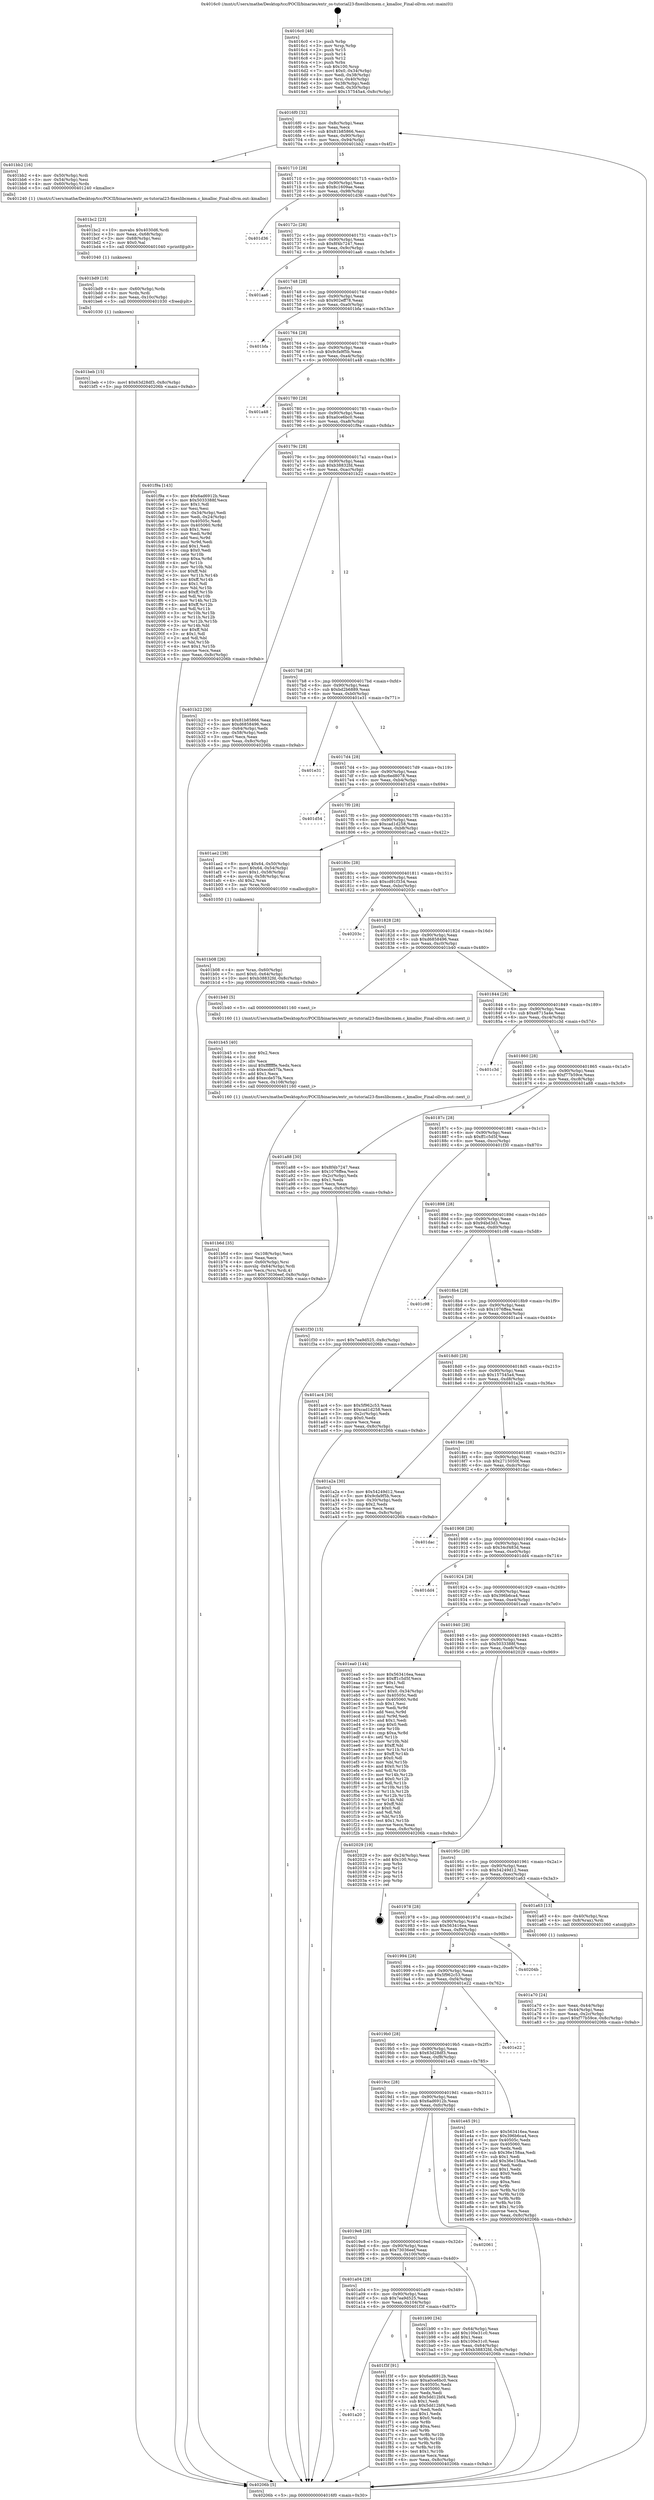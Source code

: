 digraph "0x4016c0" {
  label = "0x4016c0 (/mnt/c/Users/mathe/Desktop/tcc/POCII/binaries/extr_os-tutorial23-fixeslibcmem.c_kmalloc_Final-ollvm.out::main(0))"
  labelloc = "t"
  node[shape=record]

  Entry [label="",width=0.3,height=0.3,shape=circle,fillcolor=black,style=filled]
  "0x4016f0" [label="{
     0x4016f0 [32]\l
     | [instrs]\l
     &nbsp;&nbsp;0x4016f0 \<+6\>: mov -0x8c(%rbp),%eax\l
     &nbsp;&nbsp;0x4016f6 \<+2\>: mov %eax,%ecx\l
     &nbsp;&nbsp;0x4016f8 \<+6\>: sub $0x81b85866,%ecx\l
     &nbsp;&nbsp;0x4016fe \<+6\>: mov %eax,-0x90(%rbp)\l
     &nbsp;&nbsp;0x401704 \<+6\>: mov %ecx,-0x94(%rbp)\l
     &nbsp;&nbsp;0x40170a \<+6\>: je 0000000000401bb2 \<main+0x4f2\>\l
  }"]
  "0x401bb2" [label="{
     0x401bb2 [16]\l
     | [instrs]\l
     &nbsp;&nbsp;0x401bb2 \<+4\>: mov -0x50(%rbp),%rdi\l
     &nbsp;&nbsp;0x401bb6 \<+3\>: mov -0x54(%rbp),%esi\l
     &nbsp;&nbsp;0x401bb9 \<+4\>: mov -0x60(%rbp),%rdx\l
     &nbsp;&nbsp;0x401bbd \<+5\>: call 0000000000401240 \<kmalloc\>\l
     | [calls]\l
     &nbsp;&nbsp;0x401240 \{1\} (/mnt/c/Users/mathe/Desktop/tcc/POCII/binaries/extr_os-tutorial23-fixeslibcmem.c_kmalloc_Final-ollvm.out::kmalloc)\l
  }"]
  "0x401710" [label="{
     0x401710 [28]\l
     | [instrs]\l
     &nbsp;&nbsp;0x401710 \<+5\>: jmp 0000000000401715 \<main+0x55\>\l
     &nbsp;&nbsp;0x401715 \<+6\>: mov -0x90(%rbp),%eax\l
     &nbsp;&nbsp;0x40171b \<+5\>: sub $0x8c1609ae,%eax\l
     &nbsp;&nbsp;0x401720 \<+6\>: mov %eax,-0x98(%rbp)\l
     &nbsp;&nbsp;0x401726 \<+6\>: je 0000000000401d36 \<main+0x676\>\l
  }"]
  Exit [label="",width=0.3,height=0.3,shape=circle,fillcolor=black,style=filled,peripheries=2]
  "0x401d36" [label="{
     0x401d36\l
  }", style=dashed]
  "0x40172c" [label="{
     0x40172c [28]\l
     | [instrs]\l
     &nbsp;&nbsp;0x40172c \<+5\>: jmp 0000000000401731 \<main+0x71\>\l
     &nbsp;&nbsp;0x401731 \<+6\>: mov -0x90(%rbp),%eax\l
     &nbsp;&nbsp;0x401737 \<+5\>: sub $0x8f4b7247,%eax\l
     &nbsp;&nbsp;0x40173c \<+6\>: mov %eax,-0x9c(%rbp)\l
     &nbsp;&nbsp;0x401742 \<+6\>: je 0000000000401aa6 \<main+0x3e6\>\l
  }"]
  "0x401a20" [label="{
     0x401a20\l
  }", style=dashed]
  "0x401aa6" [label="{
     0x401aa6\l
  }", style=dashed]
  "0x401748" [label="{
     0x401748 [28]\l
     | [instrs]\l
     &nbsp;&nbsp;0x401748 \<+5\>: jmp 000000000040174d \<main+0x8d\>\l
     &nbsp;&nbsp;0x40174d \<+6\>: mov -0x90(%rbp),%eax\l
     &nbsp;&nbsp;0x401753 \<+5\>: sub $0x902eff78,%eax\l
     &nbsp;&nbsp;0x401758 \<+6\>: mov %eax,-0xa0(%rbp)\l
     &nbsp;&nbsp;0x40175e \<+6\>: je 0000000000401bfa \<main+0x53a\>\l
  }"]
  "0x401f3f" [label="{
     0x401f3f [91]\l
     | [instrs]\l
     &nbsp;&nbsp;0x401f3f \<+5\>: mov $0x6ad6912b,%eax\l
     &nbsp;&nbsp;0x401f44 \<+5\>: mov $0xa0ce6bc0,%ecx\l
     &nbsp;&nbsp;0x401f49 \<+7\>: mov 0x40505c,%edx\l
     &nbsp;&nbsp;0x401f50 \<+7\>: mov 0x405060,%esi\l
     &nbsp;&nbsp;0x401f57 \<+2\>: mov %edx,%edi\l
     &nbsp;&nbsp;0x401f59 \<+6\>: add $0x5dd12bf4,%edi\l
     &nbsp;&nbsp;0x401f5f \<+3\>: sub $0x1,%edi\l
     &nbsp;&nbsp;0x401f62 \<+6\>: sub $0x5dd12bf4,%edi\l
     &nbsp;&nbsp;0x401f68 \<+3\>: imul %edi,%edx\l
     &nbsp;&nbsp;0x401f6b \<+3\>: and $0x1,%edx\l
     &nbsp;&nbsp;0x401f6e \<+3\>: cmp $0x0,%edx\l
     &nbsp;&nbsp;0x401f71 \<+4\>: sete %r8b\l
     &nbsp;&nbsp;0x401f75 \<+3\>: cmp $0xa,%esi\l
     &nbsp;&nbsp;0x401f78 \<+4\>: setl %r9b\l
     &nbsp;&nbsp;0x401f7c \<+3\>: mov %r8b,%r10b\l
     &nbsp;&nbsp;0x401f7f \<+3\>: and %r9b,%r10b\l
     &nbsp;&nbsp;0x401f82 \<+3\>: xor %r9b,%r8b\l
     &nbsp;&nbsp;0x401f85 \<+3\>: or %r8b,%r10b\l
     &nbsp;&nbsp;0x401f88 \<+4\>: test $0x1,%r10b\l
     &nbsp;&nbsp;0x401f8c \<+3\>: cmovne %ecx,%eax\l
     &nbsp;&nbsp;0x401f8f \<+6\>: mov %eax,-0x8c(%rbp)\l
     &nbsp;&nbsp;0x401f95 \<+5\>: jmp 000000000040206b \<main+0x9ab\>\l
  }"]
  "0x401bfa" [label="{
     0x401bfa\l
  }", style=dashed]
  "0x401764" [label="{
     0x401764 [28]\l
     | [instrs]\l
     &nbsp;&nbsp;0x401764 \<+5\>: jmp 0000000000401769 \<main+0xa9\>\l
     &nbsp;&nbsp;0x401769 \<+6\>: mov -0x90(%rbp),%eax\l
     &nbsp;&nbsp;0x40176f \<+5\>: sub $0x9cfa9f5b,%eax\l
     &nbsp;&nbsp;0x401774 \<+6\>: mov %eax,-0xa4(%rbp)\l
     &nbsp;&nbsp;0x40177a \<+6\>: je 0000000000401a48 \<main+0x388\>\l
  }"]
  "0x401beb" [label="{
     0x401beb [15]\l
     | [instrs]\l
     &nbsp;&nbsp;0x401beb \<+10\>: movl $0x63d28df3,-0x8c(%rbp)\l
     &nbsp;&nbsp;0x401bf5 \<+5\>: jmp 000000000040206b \<main+0x9ab\>\l
  }"]
  "0x401a48" [label="{
     0x401a48\l
  }", style=dashed]
  "0x401780" [label="{
     0x401780 [28]\l
     | [instrs]\l
     &nbsp;&nbsp;0x401780 \<+5\>: jmp 0000000000401785 \<main+0xc5\>\l
     &nbsp;&nbsp;0x401785 \<+6\>: mov -0x90(%rbp),%eax\l
     &nbsp;&nbsp;0x40178b \<+5\>: sub $0xa0ce6bc0,%eax\l
     &nbsp;&nbsp;0x401790 \<+6\>: mov %eax,-0xa8(%rbp)\l
     &nbsp;&nbsp;0x401796 \<+6\>: je 0000000000401f9a \<main+0x8da\>\l
  }"]
  "0x401bd9" [label="{
     0x401bd9 [18]\l
     | [instrs]\l
     &nbsp;&nbsp;0x401bd9 \<+4\>: mov -0x60(%rbp),%rdx\l
     &nbsp;&nbsp;0x401bdd \<+3\>: mov %rdx,%rdi\l
     &nbsp;&nbsp;0x401be0 \<+6\>: mov %eax,-0x10c(%rbp)\l
     &nbsp;&nbsp;0x401be6 \<+5\>: call 0000000000401030 \<free@plt\>\l
     | [calls]\l
     &nbsp;&nbsp;0x401030 \{1\} (unknown)\l
  }"]
  "0x401f9a" [label="{
     0x401f9a [143]\l
     | [instrs]\l
     &nbsp;&nbsp;0x401f9a \<+5\>: mov $0x6ad6912b,%eax\l
     &nbsp;&nbsp;0x401f9f \<+5\>: mov $0x5033388f,%ecx\l
     &nbsp;&nbsp;0x401fa4 \<+2\>: mov $0x1,%dl\l
     &nbsp;&nbsp;0x401fa6 \<+2\>: xor %esi,%esi\l
     &nbsp;&nbsp;0x401fa8 \<+3\>: mov -0x34(%rbp),%edi\l
     &nbsp;&nbsp;0x401fab \<+3\>: mov %edi,-0x24(%rbp)\l
     &nbsp;&nbsp;0x401fae \<+7\>: mov 0x40505c,%edi\l
     &nbsp;&nbsp;0x401fb5 \<+8\>: mov 0x405060,%r8d\l
     &nbsp;&nbsp;0x401fbd \<+3\>: sub $0x1,%esi\l
     &nbsp;&nbsp;0x401fc0 \<+3\>: mov %edi,%r9d\l
     &nbsp;&nbsp;0x401fc3 \<+3\>: add %esi,%r9d\l
     &nbsp;&nbsp;0x401fc6 \<+4\>: imul %r9d,%edi\l
     &nbsp;&nbsp;0x401fca \<+3\>: and $0x1,%edi\l
     &nbsp;&nbsp;0x401fcd \<+3\>: cmp $0x0,%edi\l
     &nbsp;&nbsp;0x401fd0 \<+4\>: sete %r10b\l
     &nbsp;&nbsp;0x401fd4 \<+4\>: cmp $0xa,%r8d\l
     &nbsp;&nbsp;0x401fd8 \<+4\>: setl %r11b\l
     &nbsp;&nbsp;0x401fdc \<+3\>: mov %r10b,%bl\l
     &nbsp;&nbsp;0x401fdf \<+3\>: xor $0xff,%bl\l
     &nbsp;&nbsp;0x401fe2 \<+3\>: mov %r11b,%r14b\l
     &nbsp;&nbsp;0x401fe5 \<+4\>: xor $0xff,%r14b\l
     &nbsp;&nbsp;0x401fe9 \<+3\>: xor $0x1,%dl\l
     &nbsp;&nbsp;0x401fec \<+3\>: mov %bl,%r15b\l
     &nbsp;&nbsp;0x401fef \<+4\>: and $0xff,%r15b\l
     &nbsp;&nbsp;0x401ff3 \<+3\>: and %dl,%r10b\l
     &nbsp;&nbsp;0x401ff6 \<+3\>: mov %r14b,%r12b\l
     &nbsp;&nbsp;0x401ff9 \<+4\>: and $0xff,%r12b\l
     &nbsp;&nbsp;0x401ffd \<+3\>: and %dl,%r11b\l
     &nbsp;&nbsp;0x402000 \<+3\>: or %r10b,%r15b\l
     &nbsp;&nbsp;0x402003 \<+3\>: or %r11b,%r12b\l
     &nbsp;&nbsp;0x402006 \<+3\>: xor %r12b,%r15b\l
     &nbsp;&nbsp;0x402009 \<+3\>: or %r14b,%bl\l
     &nbsp;&nbsp;0x40200c \<+3\>: xor $0xff,%bl\l
     &nbsp;&nbsp;0x40200f \<+3\>: or $0x1,%dl\l
     &nbsp;&nbsp;0x402012 \<+2\>: and %dl,%bl\l
     &nbsp;&nbsp;0x402014 \<+3\>: or %bl,%r15b\l
     &nbsp;&nbsp;0x402017 \<+4\>: test $0x1,%r15b\l
     &nbsp;&nbsp;0x40201b \<+3\>: cmovne %ecx,%eax\l
     &nbsp;&nbsp;0x40201e \<+6\>: mov %eax,-0x8c(%rbp)\l
     &nbsp;&nbsp;0x402024 \<+5\>: jmp 000000000040206b \<main+0x9ab\>\l
  }"]
  "0x40179c" [label="{
     0x40179c [28]\l
     | [instrs]\l
     &nbsp;&nbsp;0x40179c \<+5\>: jmp 00000000004017a1 \<main+0xe1\>\l
     &nbsp;&nbsp;0x4017a1 \<+6\>: mov -0x90(%rbp),%eax\l
     &nbsp;&nbsp;0x4017a7 \<+5\>: sub $0xb38832fd,%eax\l
     &nbsp;&nbsp;0x4017ac \<+6\>: mov %eax,-0xac(%rbp)\l
     &nbsp;&nbsp;0x4017b2 \<+6\>: je 0000000000401b22 \<main+0x462\>\l
  }"]
  "0x401bc2" [label="{
     0x401bc2 [23]\l
     | [instrs]\l
     &nbsp;&nbsp;0x401bc2 \<+10\>: movabs $0x4030d6,%rdi\l
     &nbsp;&nbsp;0x401bcc \<+3\>: mov %eax,-0x68(%rbp)\l
     &nbsp;&nbsp;0x401bcf \<+3\>: mov -0x68(%rbp),%esi\l
     &nbsp;&nbsp;0x401bd2 \<+2\>: mov $0x0,%al\l
     &nbsp;&nbsp;0x401bd4 \<+5\>: call 0000000000401040 \<printf@plt\>\l
     | [calls]\l
     &nbsp;&nbsp;0x401040 \{1\} (unknown)\l
  }"]
  "0x401b22" [label="{
     0x401b22 [30]\l
     | [instrs]\l
     &nbsp;&nbsp;0x401b22 \<+5\>: mov $0x81b85866,%eax\l
     &nbsp;&nbsp;0x401b27 \<+5\>: mov $0xd6858496,%ecx\l
     &nbsp;&nbsp;0x401b2c \<+3\>: mov -0x64(%rbp),%edx\l
     &nbsp;&nbsp;0x401b2f \<+3\>: cmp -0x58(%rbp),%edx\l
     &nbsp;&nbsp;0x401b32 \<+3\>: cmovl %ecx,%eax\l
     &nbsp;&nbsp;0x401b35 \<+6\>: mov %eax,-0x8c(%rbp)\l
     &nbsp;&nbsp;0x401b3b \<+5\>: jmp 000000000040206b \<main+0x9ab\>\l
  }"]
  "0x4017b8" [label="{
     0x4017b8 [28]\l
     | [instrs]\l
     &nbsp;&nbsp;0x4017b8 \<+5\>: jmp 00000000004017bd \<main+0xfd\>\l
     &nbsp;&nbsp;0x4017bd \<+6\>: mov -0x90(%rbp),%eax\l
     &nbsp;&nbsp;0x4017c3 \<+5\>: sub $0xbd2b6889,%eax\l
     &nbsp;&nbsp;0x4017c8 \<+6\>: mov %eax,-0xb0(%rbp)\l
     &nbsp;&nbsp;0x4017ce \<+6\>: je 0000000000401e31 \<main+0x771\>\l
  }"]
  "0x401a04" [label="{
     0x401a04 [28]\l
     | [instrs]\l
     &nbsp;&nbsp;0x401a04 \<+5\>: jmp 0000000000401a09 \<main+0x349\>\l
     &nbsp;&nbsp;0x401a09 \<+6\>: mov -0x90(%rbp),%eax\l
     &nbsp;&nbsp;0x401a0f \<+5\>: sub $0x7ea9d525,%eax\l
     &nbsp;&nbsp;0x401a14 \<+6\>: mov %eax,-0x104(%rbp)\l
     &nbsp;&nbsp;0x401a1a \<+6\>: je 0000000000401f3f \<main+0x87f\>\l
  }"]
  "0x401e31" [label="{
     0x401e31\l
  }", style=dashed]
  "0x4017d4" [label="{
     0x4017d4 [28]\l
     | [instrs]\l
     &nbsp;&nbsp;0x4017d4 \<+5\>: jmp 00000000004017d9 \<main+0x119\>\l
     &nbsp;&nbsp;0x4017d9 \<+6\>: mov -0x90(%rbp),%eax\l
     &nbsp;&nbsp;0x4017df \<+5\>: sub $0xc6ed8078,%eax\l
     &nbsp;&nbsp;0x4017e4 \<+6\>: mov %eax,-0xb4(%rbp)\l
     &nbsp;&nbsp;0x4017ea \<+6\>: je 0000000000401d54 \<main+0x694\>\l
  }"]
  "0x401b90" [label="{
     0x401b90 [34]\l
     | [instrs]\l
     &nbsp;&nbsp;0x401b90 \<+3\>: mov -0x64(%rbp),%eax\l
     &nbsp;&nbsp;0x401b93 \<+5\>: add $0x100e31c0,%eax\l
     &nbsp;&nbsp;0x401b98 \<+3\>: add $0x1,%eax\l
     &nbsp;&nbsp;0x401b9b \<+5\>: sub $0x100e31c0,%eax\l
     &nbsp;&nbsp;0x401ba0 \<+3\>: mov %eax,-0x64(%rbp)\l
     &nbsp;&nbsp;0x401ba3 \<+10\>: movl $0xb38832fd,-0x8c(%rbp)\l
     &nbsp;&nbsp;0x401bad \<+5\>: jmp 000000000040206b \<main+0x9ab\>\l
  }"]
  "0x401d54" [label="{
     0x401d54\l
  }", style=dashed]
  "0x4017f0" [label="{
     0x4017f0 [28]\l
     | [instrs]\l
     &nbsp;&nbsp;0x4017f0 \<+5\>: jmp 00000000004017f5 \<main+0x135\>\l
     &nbsp;&nbsp;0x4017f5 \<+6\>: mov -0x90(%rbp),%eax\l
     &nbsp;&nbsp;0x4017fb \<+5\>: sub $0xcad1d258,%eax\l
     &nbsp;&nbsp;0x401800 \<+6\>: mov %eax,-0xb8(%rbp)\l
     &nbsp;&nbsp;0x401806 \<+6\>: je 0000000000401ae2 \<main+0x422\>\l
  }"]
  "0x4019e8" [label="{
     0x4019e8 [28]\l
     | [instrs]\l
     &nbsp;&nbsp;0x4019e8 \<+5\>: jmp 00000000004019ed \<main+0x32d\>\l
     &nbsp;&nbsp;0x4019ed \<+6\>: mov -0x90(%rbp),%eax\l
     &nbsp;&nbsp;0x4019f3 \<+5\>: sub $0x73036eef,%eax\l
     &nbsp;&nbsp;0x4019f8 \<+6\>: mov %eax,-0x100(%rbp)\l
     &nbsp;&nbsp;0x4019fe \<+6\>: je 0000000000401b90 \<main+0x4d0\>\l
  }"]
  "0x401ae2" [label="{
     0x401ae2 [38]\l
     | [instrs]\l
     &nbsp;&nbsp;0x401ae2 \<+8\>: movq $0x64,-0x50(%rbp)\l
     &nbsp;&nbsp;0x401aea \<+7\>: movl $0x64,-0x54(%rbp)\l
     &nbsp;&nbsp;0x401af1 \<+7\>: movl $0x1,-0x58(%rbp)\l
     &nbsp;&nbsp;0x401af8 \<+4\>: movslq -0x58(%rbp),%rax\l
     &nbsp;&nbsp;0x401afc \<+4\>: shl $0x2,%rax\l
     &nbsp;&nbsp;0x401b00 \<+3\>: mov %rax,%rdi\l
     &nbsp;&nbsp;0x401b03 \<+5\>: call 0000000000401050 \<malloc@plt\>\l
     | [calls]\l
     &nbsp;&nbsp;0x401050 \{1\} (unknown)\l
  }"]
  "0x40180c" [label="{
     0x40180c [28]\l
     | [instrs]\l
     &nbsp;&nbsp;0x40180c \<+5\>: jmp 0000000000401811 \<main+0x151\>\l
     &nbsp;&nbsp;0x401811 \<+6\>: mov -0x90(%rbp),%eax\l
     &nbsp;&nbsp;0x401817 \<+5\>: sub $0xcd91f334,%eax\l
     &nbsp;&nbsp;0x40181c \<+6\>: mov %eax,-0xbc(%rbp)\l
     &nbsp;&nbsp;0x401822 \<+6\>: je 000000000040203c \<main+0x97c\>\l
  }"]
  "0x402061" [label="{
     0x402061\l
  }", style=dashed]
  "0x40203c" [label="{
     0x40203c\l
  }", style=dashed]
  "0x401828" [label="{
     0x401828 [28]\l
     | [instrs]\l
     &nbsp;&nbsp;0x401828 \<+5\>: jmp 000000000040182d \<main+0x16d\>\l
     &nbsp;&nbsp;0x40182d \<+6\>: mov -0x90(%rbp),%eax\l
     &nbsp;&nbsp;0x401833 \<+5\>: sub $0xd6858496,%eax\l
     &nbsp;&nbsp;0x401838 \<+6\>: mov %eax,-0xc0(%rbp)\l
     &nbsp;&nbsp;0x40183e \<+6\>: je 0000000000401b40 \<main+0x480\>\l
  }"]
  "0x4019cc" [label="{
     0x4019cc [28]\l
     | [instrs]\l
     &nbsp;&nbsp;0x4019cc \<+5\>: jmp 00000000004019d1 \<main+0x311\>\l
     &nbsp;&nbsp;0x4019d1 \<+6\>: mov -0x90(%rbp),%eax\l
     &nbsp;&nbsp;0x4019d7 \<+5\>: sub $0x6ad6912b,%eax\l
     &nbsp;&nbsp;0x4019dc \<+6\>: mov %eax,-0xfc(%rbp)\l
     &nbsp;&nbsp;0x4019e2 \<+6\>: je 0000000000402061 \<main+0x9a1\>\l
  }"]
  "0x401b40" [label="{
     0x401b40 [5]\l
     | [instrs]\l
     &nbsp;&nbsp;0x401b40 \<+5\>: call 0000000000401160 \<next_i\>\l
     | [calls]\l
     &nbsp;&nbsp;0x401160 \{1\} (/mnt/c/Users/mathe/Desktop/tcc/POCII/binaries/extr_os-tutorial23-fixeslibcmem.c_kmalloc_Final-ollvm.out::next_i)\l
  }"]
  "0x401844" [label="{
     0x401844 [28]\l
     | [instrs]\l
     &nbsp;&nbsp;0x401844 \<+5\>: jmp 0000000000401849 \<main+0x189\>\l
     &nbsp;&nbsp;0x401849 \<+6\>: mov -0x90(%rbp),%eax\l
     &nbsp;&nbsp;0x40184f \<+5\>: sub $0xe8715a4e,%eax\l
     &nbsp;&nbsp;0x401854 \<+6\>: mov %eax,-0xc4(%rbp)\l
     &nbsp;&nbsp;0x40185a \<+6\>: je 0000000000401c3d \<main+0x57d\>\l
  }"]
  "0x401e45" [label="{
     0x401e45 [91]\l
     | [instrs]\l
     &nbsp;&nbsp;0x401e45 \<+5\>: mov $0x563416ea,%eax\l
     &nbsp;&nbsp;0x401e4a \<+5\>: mov $0x396b6ca4,%ecx\l
     &nbsp;&nbsp;0x401e4f \<+7\>: mov 0x40505c,%edx\l
     &nbsp;&nbsp;0x401e56 \<+7\>: mov 0x405060,%esi\l
     &nbsp;&nbsp;0x401e5d \<+2\>: mov %edx,%edi\l
     &nbsp;&nbsp;0x401e5f \<+6\>: sub $0x36e158aa,%edi\l
     &nbsp;&nbsp;0x401e65 \<+3\>: sub $0x1,%edi\l
     &nbsp;&nbsp;0x401e68 \<+6\>: add $0x36e158aa,%edi\l
     &nbsp;&nbsp;0x401e6e \<+3\>: imul %edi,%edx\l
     &nbsp;&nbsp;0x401e71 \<+3\>: and $0x1,%edx\l
     &nbsp;&nbsp;0x401e74 \<+3\>: cmp $0x0,%edx\l
     &nbsp;&nbsp;0x401e77 \<+4\>: sete %r8b\l
     &nbsp;&nbsp;0x401e7b \<+3\>: cmp $0xa,%esi\l
     &nbsp;&nbsp;0x401e7e \<+4\>: setl %r9b\l
     &nbsp;&nbsp;0x401e82 \<+3\>: mov %r8b,%r10b\l
     &nbsp;&nbsp;0x401e85 \<+3\>: and %r9b,%r10b\l
     &nbsp;&nbsp;0x401e88 \<+3\>: xor %r9b,%r8b\l
     &nbsp;&nbsp;0x401e8b \<+3\>: or %r8b,%r10b\l
     &nbsp;&nbsp;0x401e8e \<+4\>: test $0x1,%r10b\l
     &nbsp;&nbsp;0x401e92 \<+3\>: cmovne %ecx,%eax\l
     &nbsp;&nbsp;0x401e95 \<+6\>: mov %eax,-0x8c(%rbp)\l
     &nbsp;&nbsp;0x401e9b \<+5\>: jmp 000000000040206b \<main+0x9ab\>\l
  }"]
  "0x401c3d" [label="{
     0x401c3d\l
  }", style=dashed]
  "0x401860" [label="{
     0x401860 [28]\l
     | [instrs]\l
     &nbsp;&nbsp;0x401860 \<+5\>: jmp 0000000000401865 \<main+0x1a5\>\l
     &nbsp;&nbsp;0x401865 \<+6\>: mov -0x90(%rbp),%eax\l
     &nbsp;&nbsp;0x40186b \<+5\>: sub $0xf77b59ce,%eax\l
     &nbsp;&nbsp;0x401870 \<+6\>: mov %eax,-0xc8(%rbp)\l
     &nbsp;&nbsp;0x401876 \<+6\>: je 0000000000401a88 \<main+0x3c8\>\l
  }"]
  "0x4019b0" [label="{
     0x4019b0 [28]\l
     | [instrs]\l
     &nbsp;&nbsp;0x4019b0 \<+5\>: jmp 00000000004019b5 \<main+0x2f5\>\l
     &nbsp;&nbsp;0x4019b5 \<+6\>: mov -0x90(%rbp),%eax\l
     &nbsp;&nbsp;0x4019bb \<+5\>: sub $0x63d28df3,%eax\l
     &nbsp;&nbsp;0x4019c0 \<+6\>: mov %eax,-0xf8(%rbp)\l
     &nbsp;&nbsp;0x4019c6 \<+6\>: je 0000000000401e45 \<main+0x785\>\l
  }"]
  "0x401a88" [label="{
     0x401a88 [30]\l
     | [instrs]\l
     &nbsp;&nbsp;0x401a88 \<+5\>: mov $0x8f4b7247,%eax\l
     &nbsp;&nbsp;0x401a8d \<+5\>: mov $0x1076ffea,%ecx\l
     &nbsp;&nbsp;0x401a92 \<+3\>: mov -0x2c(%rbp),%edx\l
     &nbsp;&nbsp;0x401a95 \<+3\>: cmp $0x1,%edx\l
     &nbsp;&nbsp;0x401a98 \<+3\>: cmovl %ecx,%eax\l
     &nbsp;&nbsp;0x401a9b \<+6\>: mov %eax,-0x8c(%rbp)\l
     &nbsp;&nbsp;0x401aa1 \<+5\>: jmp 000000000040206b \<main+0x9ab\>\l
  }"]
  "0x40187c" [label="{
     0x40187c [28]\l
     | [instrs]\l
     &nbsp;&nbsp;0x40187c \<+5\>: jmp 0000000000401881 \<main+0x1c1\>\l
     &nbsp;&nbsp;0x401881 \<+6\>: mov -0x90(%rbp),%eax\l
     &nbsp;&nbsp;0x401887 \<+5\>: sub $0xff1c5d5f,%eax\l
     &nbsp;&nbsp;0x40188c \<+6\>: mov %eax,-0xcc(%rbp)\l
     &nbsp;&nbsp;0x401892 \<+6\>: je 0000000000401f30 \<main+0x870\>\l
  }"]
  "0x401e22" [label="{
     0x401e22\l
  }", style=dashed]
  "0x401f30" [label="{
     0x401f30 [15]\l
     | [instrs]\l
     &nbsp;&nbsp;0x401f30 \<+10\>: movl $0x7ea9d525,-0x8c(%rbp)\l
     &nbsp;&nbsp;0x401f3a \<+5\>: jmp 000000000040206b \<main+0x9ab\>\l
  }"]
  "0x401898" [label="{
     0x401898 [28]\l
     | [instrs]\l
     &nbsp;&nbsp;0x401898 \<+5\>: jmp 000000000040189d \<main+0x1dd\>\l
     &nbsp;&nbsp;0x40189d \<+6\>: mov -0x90(%rbp),%eax\l
     &nbsp;&nbsp;0x4018a3 \<+5\>: sub $0x94bd3d3,%eax\l
     &nbsp;&nbsp;0x4018a8 \<+6\>: mov %eax,-0xd0(%rbp)\l
     &nbsp;&nbsp;0x4018ae \<+6\>: je 0000000000401c98 \<main+0x5d8\>\l
  }"]
  "0x401994" [label="{
     0x401994 [28]\l
     | [instrs]\l
     &nbsp;&nbsp;0x401994 \<+5\>: jmp 0000000000401999 \<main+0x2d9\>\l
     &nbsp;&nbsp;0x401999 \<+6\>: mov -0x90(%rbp),%eax\l
     &nbsp;&nbsp;0x40199f \<+5\>: sub $0x5f962c53,%eax\l
     &nbsp;&nbsp;0x4019a4 \<+6\>: mov %eax,-0xf4(%rbp)\l
     &nbsp;&nbsp;0x4019aa \<+6\>: je 0000000000401e22 \<main+0x762\>\l
  }"]
  "0x401c98" [label="{
     0x401c98\l
  }", style=dashed]
  "0x4018b4" [label="{
     0x4018b4 [28]\l
     | [instrs]\l
     &nbsp;&nbsp;0x4018b4 \<+5\>: jmp 00000000004018b9 \<main+0x1f9\>\l
     &nbsp;&nbsp;0x4018b9 \<+6\>: mov -0x90(%rbp),%eax\l
     &nbsp;&nbsp;0x4018bf \<+5\>: sub $0x1076ffea,%eax\l
     &nbsp;&nbsp;0x4018c4 \<+6\>: mov %eax,-0xd4(%rbp)\l
     &nbsp;&nbsp;0x4018ca \<+6\>: je 0000000000401ac4 \<main+0x404\>\l
  }"]
  "0x40204b" [label="{
     0x40204b\l
  }", style=dashed]
  "0x401ac4" [label="{
     0x401ac4 [30]\l
     | [instrs]\l
     &nbsp;&nbsp;0x401ac4 \<+5\>: mov $0x5f962c53,%eax\l
     &nbsp;&nbsp;0x401ac9 \<+5\>: mov $0xcad1d258,%ecx\l
     &nbsp;&nbsp;0x401ace \<+3\>: mov -0x2c(%rbp),%edx\l
     &nbsp;&nbsp;0x401ad1 \<+3\>: cmp $0x0,%edx\l
     &nbsp;&nbsp;0x401ad4 \<+3\>: cmove %ecx,%eax\l
     &nbsp;&nbsp;0x401ad7 \<+6\>: mov %eax,-0x8c(%rbp)\l
     &nbsp;&nbsp;0x401add \<+5\>: jmp 000000000040206b \<main+0x9ab\>\l
  }"]
  "0x4018d0" [label="{
     0x4018d0 [28]\l
     | [instrs]\l
     &nbsp;&nbsp;0x4018d0 \<+5\>: jmp 00000000004018d5 \<main+0x215\>\l
     &nbsp;&nbsp;0x4018d5 \<+6\>: mov -0x90(%rbp),%eax\l
     &nbsp;&nbsp;0x4018db \<+5\>: sub $0x157545a4,%eax\l
     &nbsp;&nbsp;0x4018e0 \<+6\>: mov %eax,-0xd8(%rbp)\l
     &nbsp;&nbsp;0x4018e6 \<+6\>: je 0000000000401a2a \<main+0x36a\>\l
  }"]
  "0x401b6d" [label="{
     0x401b6d [35]\l
     | [instrs]\l
     &nbsp;&nbsp;0x401b6d \<+6\>: mov -0x108(%rbp),%ecx\l
     &nbsp;&nbsp;0x401b73 \<+3\>: imul %eax,%ecx\l
     &nbsp;&nbsp;0x401b76 \<+4\>: mov -0x60(%rbp),%rsi\l
     &nbsp;&nbsp;0x401b7a \<+4\>: movslq -0x64(%rbp),%rdi\l
     &nbsp;&nbsp;0x401b7e \<+3\>: mov %ecx,(%rsi,%rdi,4)\l
     &nbsp;&nbsp;0x401b81 \<+10\>: movl $0x73036eef,-0x8c(%rbp)\l
     &nbsp;&nbsp;0x401b8b \<+5\>: jmp 000000000040206b \<main+0x9ab\>\l
  }"]
  "0x401a2a" [label="{
     0x401a2a [30]\l
     | [instrs]\l
     &nbsp;&nbsp;0x401a2a \<+5\>: mov $0x54249d12,%eax\l
     &nbsp;&nbsp;0x401a2f \<+5\>: mov $0x9cfa9f5b,%ecx\l
     &nbsp;&nbsp;0x401a34 \<+3\>: mov -0x30(%rbp),%edx\l
     &nbsp;&nbsp;0x401a37 \<+3\>: cmp $0x2,%edx\l
     &nbsp;&nbsp;0x401a3a \<+3\>: cmovne %ecx,%eax\l
     &nbsp;&nbsp;0x401a3d \<+6\>: mov %eax,-0x8c(%rbp)\l
     &nbsp;&nbsp;0x401a43 \<+5\>: jmp 000000000040206b \<main+0x9ab\>\l
  }"]
  "0x4018ec" [label="{
     0x4018ec [28]\l
     | [instrs]\l
     &nbsp;&nbsp;0x4018ec \<+5\>: jmp 00000000004018f1 \<main+0x231\>\l
     &nbsp;&nbsp;0x4018f1 \<+6\>: mov -0x90(%rbp),%eax\l
     &nbsp;&nbsp;0x4018f7 \<+5\>: sub $0x2715050f,%eax\l
     &nbsp;&nbsp;0x4018fc \<+6\>: mov %eax,-0xdc(%rbp)\l
     &nbsp;&nbsp;0x401902 \<+6\>: je 0000000000401dac \<main+0x6ec\>\l
  }"]
  "0x40206b" [label="{
     0x40206b [5]\l
     | [instrs]\l
     &nbsp;&nbsp;0x40206b \<+5\>: jmp 00000000004016f0 \<main+0x30\>\l
  }"]
  "0x4016c0" [label="{
     0x4016c0 [48]\l
     | [instrs]\l
     &nbsp;&nbsp;0x4016c0 \<+1\>: push %rbp\l
     &nbsp;&nbsp;0x4016c1 \<+3\>: mov %rsp,%rbp\l
     &nbsp;&nbsp;0x4016c4 \<+2\>: push %r15\l
     &nbsp;&nbsp;0x4016c6 \<+2\>: push %r14\l
     &nbsp;&nbsp;0x4016c8 \<+2\>: push %r12\l
     &nbsp;&nbsp;0x4016ca \<+1\>: push %rbx\l
     &nbsp;&nbsp;0x4016cb \<+7\>: sub $0x100,%rsp\l
     &nbsp;&nbsp;0x4016d2 \<+7\>: movl $0x0,-0x34(%rbp)\l
     &nbsp;&nbsp;0x4016d9 \<+3\>: mov %edi,-0x38(%rbp)\l
     &nbsp;&nbsp;0x4016dc \<+4\>: mov %rsi,-0x40(%rbp)\l
     &nbsp;&nbsp;0x4016e0 \<+3\>: mov -0x38(%rbp),%edi\l
     &nbsp;&nbsp;0x4016e3 \<+3\>: mov %edi,-0x30(%rbp)\l
     &nbsp;&nbsp;0x4016e6 \<+10\>: movl $0x157545a4,-0x8c(%rbp)\l
  }"]
  "0x401b45" [label="{
     0x401b45 [40]\l
     | [instrs]\l
     &nbsp;&nbsp;0x401b45 \<+5\>: mov $0x2,%ecx\l
     &nbsp;&nbsp;0x401b4a \<+1\>: cltd\l
     &nbsp;&nbsp;0x401b4b \<+2\>: idiv %ecx\l
     &nbsp;&nbsp;0x401b4d \<+6\>: imul $0xfffffffe,%edx,%ecx\l
     &nbsp;&nbsp;0x401b53 \<+6\>: sub $0xecde57fa,%ecx\l
     &nbsp;&nbsp;0x401b59 \<+3\>: add $0x1,%ecx\l
     &nbsp;&nbsp;0x401b5c \<+6\>: add $0xecde57fa,%ecx\l
     &nbsp;&nbsp;0x401b62 \<+6\>: mov %ecx,-0x108(%rbp)\l
     &nbsp;&nbsp;0x401b68 \<+5\>: call 0000000000401160 \<next_i\>\l
     | [calls]\l
     &nbsp;&nbsp;0x401160 \{1\} (/mnt/c/Users/mathe/Desktop/tcc/POCII/binaries/extr_os-tutorial23-fixeslibcmem.c_kmalloc_Final-ollvm.out::next_i)\l
  }"]
  "0x401dac" [label="{
     0x401dac\l
  }", style=dashed]
  "0x401908" [label="{
     0x401908 [28]\l
     | [instrs]\l
     &nbsp;&nbsp;0x401908 \<+5\>: jmp 000000000040190d \<main+0x24d\>\l
     &nbsp;&nbsp;0x40190d \<+6\>: mov -0x90(%rbp),%eax\l
     &nbsp;&nbsp;0x401913 \<+5\>: sub $0x34cf483d,%eax\l
     &nbsp;&nbsp;0x401918 \<+6\>: mov %eax,-0xe0(%rbp)\l
     &nbsp;&nbsp;0x40191e \<+6\>: je 0000000000401dd4 \<main+0x714\>\l
  }"]
  "0x401b08" [label="{
     0x401b08 [26]\l
     | [instrs]\l
     &nbsp;&nbsp;0x401b08 \<+4\>: mov %rax,-0x60(%rbp)\l
     &nbsp;&nbsp;0x401b0c \<+7\>: movl $0x0,-0x64(%rbp)\l
     &nbsp;&nbsp;0x401b13 \<+10\>: movl $0xb38832fd,-0x8c(%rbp)\l
     &nbsp;&nbsp;0x401b1d \<+5\>: jmp 000000000040206b \<main+0x9ab\>\l
  }"]
  "0x401dd4" [label="{
     0x401dd4\l
  }", style=dashed]
  "0x401924" [label="{
     0x401924 [28]\l
     | [instrs]\l
     &nbsp;&nbsp;0x401924 \<+5\>: jmp 0000000000401929 \<main+0x269\>\l
     &nbsp;&nbsp;0x401929 \<+6\>: mov -0x90(%rbp),%eax\l
     &nbsp;&nbsp;0x40192f \<+5\>: sub $0x396b6ca4,%eax\l
     &nbsp;&nbsp;0x401934 \<+6\>: mov %eax,-0xe4(%rbp)\l
     &nbsp;&nbsp;0x40193a \<+6\>: je 0000000000401ea0 \<main+0x7e0\>\l
  }"]
  "0x401a70" [label="{
     0x401a70 [24]\l
     | [instrs]\l
     &nbsp;&nbsp;0x401a70 \<+3\>: mov %eax,-0x44(%rbp)\l
     &nbsp;&nbsp;0x401a73 \<+3\>: mov -0x44(%rbp),%eax\l
     &nbsp;&nbsp;0x401a76 \<+3\>: mov %eax,-0x2c(%rbp)\l
     &nbsp;&nbsp;0x401a79 \<+10\>: movl $0xf77b59ce,-0x8c(%rbp)\l
     &nbsp;&nbsp;0x401a83 \<+5\>: jmp 000000000040206b \<main+0x9ab\>\l
  }"]
  "0x401ea0" [label="{
     0x401ea0 [144]\l
     | [instrs]\l
     &nbsp;&nbsp;0x401ea0 \<+5\>: mov $0x563416ea,%eax\l
     &nbsp;&nbsp;0x401ea5 \<+5\>: mov $0xff1c5d5f,%ecx\l
     &nbsp;&nbsp;0x401eaa \<+2\>: mov $0x1,%dl\l
     &nbsp;&nbsp;0x401eac \<+2\>: xor %esi,%esi\l
     &nbsp;&nbsp;0x401eae \<+7\>: movl $0x0,-0x34(%rbp)\l
     &nbsp;&nbsp;0x401eb5 \<+7\>: mov 0x40505c,%edi\l
     &nbsp;&nbsp;0x401ebc \<+8\>: mov 0x405060,%r8d\l
     &nbsp;&nbsp;0x401ec4 \<+3\>: sub $0x1,%esi\l
     &nbsp;&nbsp;0x401ec7 \<+3\>: mov %edi,%r9d\l
     &nbsp;&nbsp;0x401eca \<+3\>: add %esi,%r9d\l
     &nbsp;&nbsp;0x401ecd \<+4\>: imul %r9d,%edi\l
     &nbsp;&nbsp;0x401ed1 \<+3\>: and $0x1,%edi\l
     &nbsp;&nbsp;0x401ed4 \<+3\>: cmp $0x0,%edi\l
     &nbsp;&nbsp;0x401ed7 \<+4\>: sete %r10b\l
     &nbsp;&nbsp;0x401edb \<+4\>: cmp $0xa,%r8d\l
     &nbsp;&nbsp;0x401edf \<+4\>: setl %r11b\l
     &nbsp;&nbsp;0x401ee3 \<+3\>: mov %r10b,%bl\l
     &nbsp;&nbsp;0x401ee6 \<+3\>: xor $0xff,%bl\l
     &nbsp;&nbsp;0x401ee9 \<+3\>: mov %r11b,%r14b\l
     &nbsp;&nbsp;0x401eec \<+4\>: xor $0xff,%r14b\l
     &nbsp;&nbsp;0x401ef0 \<+3\>: xor $0x0,%dl\l
     &nbsp;&nbsp;0x401ef3 \<+3\>: mov %bl,%r15b\l
     &nbsp;&nbsp;0x401ef6 \<+4\>: and $0x0,%r15b\l
     &nbsp;&nbsp;0x401efa \<+3\>: and %dl,%r10b\l
     &nbsp;&nbsp;0x401efd \<+3\>: mov %r14b,%r12b\l
     &nbsp;&nbsp;0x401f00 \<+4\>: and $0x0,%r12b\l
     &nbsp;&nbsp;0x401f04 \<+3\>: and %dl,%r11b\l
     &nbsp;&nbsp;0x401f07 \<+3\>: or %r10b,%r15b\l
     &nbsp;&nbsp;0x401f0a \<+3\>: or %r11b,%r12b\l
     &nbsp;&nbsp;0x401f0d \<+3\>: xor %r12b,%r15b\l
     &nbsp;&nbsp;0x401f10 \<+3\>: or %r14b,%bl\l
     &nbsp;&nbsp;0x401f13 \<+3\>: xor $0xff,%bl\l
     &nbsp;&nbsp;0x401f16 \<+3\>: or $0x0,%dl\l
     &nbsp;&nbsp;0x401f19 \<+2\>: and %dl,%bl\l
     &nbsp;&nbsp;0x401f1b \<+3\>: or %bl,%r15b\l
     &nbsp;&nbsp;0x401f1e \<+4\>: test $0x1,%r15b\l
     &nbsp;&nbsp;0x401f22 \<+3\>: cmovne %ecx,%eax\l
     &nbsp;&nbsp;0x401f25 \<+6\>: mov %eax,-0x8c(%rbp)\l
     &nbsp;&nbsp;0x401f2b \<+5\>: jmp 000000000040206b \<main+0x9ab\>\l
  }"]
  "0x401940" [label="{
     0x401940 [28]\l
     | [instrs]\l
     &nbsp;&nbsp;0x401940 \<+5\>: jmp 0000000000401945 \<main+0x285\>\l
     &nbsp;&nbsp;0x401945 \<+6\>: mov -0x90(%rbp),%eax\l
     &nbsp;&nbsp;0x40194b \<+5\>: sub $0x5033388f,%eax\l
     &nbsp;&nbsp;0x401950 \<+6\>: mov %eax,-0xe8(%rbp)\l
     &nbsp;&nbsp;0x401956 \<+6\>: je 0000000000402029 \<main+0x969\>\l
  }"]
  "0x401978" [label="{
     0x401978 [28]\l
     | [instrs]\l
     &nbsp;&nbsp;0x401978 \<+5\>: jmp 000000000040197d \<main+0x2bd\>\l
     &nbsp;&nbsp;0x40197d \<+6\>: mov -0x90(%rbp),%eax\l
     &nbsp;&nbsp;0x401983 \<+5\>: sub $0x563416ea,%eax\l
     &nbsp;&nbsp;0x401988 \<+6\>: mov %eax,-0xf0(%rbp)\l
     &nbsp;&nbsp;0x40198e \<+6\>: je 000000000040204b \<main+0x98b\>\l
  }"]
  "0x402029" [label="{
     0x402029 [19]\l
     | [instrs]\l
     &nbsp;&nbsp;0x402029 \<+3\>: mov -0x24(%rbp),%eax\l
     &nbsp;&nbsp;0x40202c \<+7\>: add $0x100,%rsp\l
     &nbsp;&nbsp;0x402033 \<+1\>: pop %rbx\l
     &nbsp;&nbsp;0x402034 \<+2\>: pop %r12\l
     &nbsp;&nbsp;0x402036 \<+2\>: pop %r14\l
     &nbsp;&nbsp;0x402038 \<+2\>: pop %r15\l
     &nbsp;&nbsp;0x40203a \<+1\>: pop %rbp\l
     &nbsp;&nbsp;0x40203b \<+1\>: ret\l
  }"]
  "0x40195c" [label="{
     0x40195c [28]\l
     | [instrs]\l
     &nbsp;&nbsp;0x40195c \<+5\>: jmp 0000000000401961 \<main+0x2a1\>\l
     &nbsp;&nbsp;0x401961 \<+6\>: mov -0x90(%rbp),%eax\l
     &nbsp;&nbsp;0x401967 \<+5\>: sub $0x54249d12,%eax\l
     &nbsp;&nbsp;0x40196c \<+6\>: mov %eax,-0xec(%rbp)\l
     &nbsp;&nbsp;0x401972 \<+6\>: je 0000000000401a63 \<main+0x3a3\>\l
  }"]
  "0x401a63" [label="{
     0x401a63 [13]\l
     | [instrs]\l
     &nbsp;&nbsp;0x401a63 \<+4\>: mov -0x40(%rbp),%rax\l
     &nbsp;&nbsp;0x401a67 \<+4\>: mov 0x8(%rax),%rdi\l
     &nbsp;&nbsp;0x401a6b \<+5\>: call 0000000000401060 \<atoi@plt\>\l
     | [calls]\l
     &nbsp;&nbsp;0x401060 \{1\} (unknown)\l
  }"]
  Entry -> "0x4016c0" [label=" 1"]
  "0x4016f0" -> "0x401bb2" [label=" 1"]
  "0x4016f0" -> "0x401710" [label=" 15"]
  "0x402029" -> Exit [label=" 1"]
  "0x401710" -> "0x401d36" [label=" 0"]
  "0x401710" -> "0x40172c" [label=" 15"]
  "0x401f9a" -> "0x40206b" [label=" 1"]
  "0x40172c" -> "0x401aa6" [label=" 0"]
  "0x40172c" -> "0x401748" [label=" 15"]
  "0x401f3f" -> "0x40206b" [label=" 1"]
  "0x401748" -> "0x401bfa" [label=" 0"]
  "0x401748" -> "0x401764" [label=" 15"]
  "0x401a04" -> "0x401a20" [label=" 0"]
  "0x401764" -> "0x401a48" [label=" 0"]
  "0x401764" -> "0x401780" [label=" 15"]
  "0x401a04" -> "0x401f3f" [label=" 1"]
  "0x401780" -> "0x401f9a" [label=" 1"]
  "0x401780" -> "0x40179c" [label=" 14"]
  "0x401f30" -> "0x40206b" [label=" 1"]
  "0x40179c" -> "0x401b22" [label=" 2"]
  "0x40179c" -> "0x4017b8" [label=" 12"]
  "0x401ea0" -> "0x40206b" [label=" 1"]
  "0x4017b8" -> "0x401e31" [label=" 0"]
  "0x4017b8" -> "0x4017d4" [label=" 12"]
  "0x401e45" -> "0x40206b" [label=" 1"]
  "0x4017d4" -> "0x401d54" [label=" 0"]
  "0x4017d4" -> "0x4017f0" [label=" 12"]
  "0x401beb" -> "0x40206b" [label=" 1"]
  "0x4017f0" -> "0x401ae2" [label=" 1"]
  "0x4017f0" -> "0x40180c" [label=" 11"]
  "0x401bc2" -> "0x401bd9" [label=" 1"]
  "0x40180c" -> "0x40203c" [label=" 0"]
  "0x40180c" -> "0x401828" [label=" 11"]
  "0x401bb2" -> "0x401bc2" [label=" 1"]
  "0x401828" -> "0x401b40" [label=" 1"]
  "0x401828" -> "0x401844" [label=" 10"]
  "0x4019e8" -> "0x401a04" [label=" 1"]
  "0x401844" -> "0x401c3d" [label=" 0"]
  "0x401844" -> "0x401860" [label=" 10"]
  "0x4019e8" -> "0x401b90" [label=" 1"]
  "0x401860" -> "0x401a88" [label=" 1"]
  "0x401860" -> "0x40187c" [label=" 9"]
  "0x4019cc" -> "0x4019e8" [label=" 2"]
  "0x40187c" -> "0x401f30" [label=" 1"]
  "0x40187c" -> "0x401898" [label=" 8"]
  "0x4019cc" -> "0x402061" [label=" 0"]
  "0x401898" -> "0x401c98" [label=" 0"]
  "0x401898" -> "0x4018b4" [label=" 8"]
  "0x4019b0" -> "0x4019cc" [label=" 2"]
  "0x4018b4" -> "0x401ac4" [label=" 1"]
  "0x4018b4" -> "0x4018d0" [label=" 7"]
  "0x4019b0" -> "0x401e45" [label=" 1"]
  "0x4018d0" -> "0x401a2a" [label=" 1"]
  "0x4018d0" -> "0x4018ec" [label=" 6"]
  "0x401a2a" -> "0x40206b" [label=" 1"]
  "0x4016c0" -> "0x4016f0" [label=" 1"]
  "0x40206b" -> "0x4016f0" [label=" 15"]
  "0x401994" -> "0x4019b0" [label=" 3"]
  "0x4018ec" -> "0x401dac" [label=" 0"]
  "0x4018ec" -> "0x401908" [label=" 6"]
  "0x401994" -> "0x401e22" [label=" 0"]
  "0x401908" -> "0x401dd4" [label=" 0"]
  "0x401908" -> "0x401924" [label=" 6"]
  "0x401b90" -> "0x40206b" [label=" 1"]
  "0x401924" -> "0x401ea0" [label=" 1"]
  "0x401924" -> "0x401940" [label=" 5"]
  "0x401978" -> "0x401994" [label=" 3"]
  "0x401940" -> "0x402029" [label=" 1"]
  "0x401940" -> "0x40195c" [label=" 4"]
  "0x401978" -> "0x40204b" [label=" 0"]
  "0x40195c" -> "0x401a63" [label=" 1"]
  "0x40195c" -> "0x401978" [label=" 3"]
  "0x401a63" -> "0x401a70" [label=" 1"]
  "0x401a70" -> "0x40206b" [label=" 1"]
  "0x401a88" -> "0x40206b" [label=" 1"]
  "0x401ac4" -> "0x40206b" [label=" 1"]
  "0x401ae2" -> "0x401b08" [label=" 1"]
  "0x401b08" -> "0x40206b" [label=" 1"]
  "0x401b22" -> "0x40206b" [label=" 2"]
  "0x401b40" -> "0x401b45" [label=" 1"]
  "0x401b45" -> "0x401b6d" [label=" 1"]
  "0x401b6d" -> "0x40206b" [label=" 1"]
  "0x401bd9" -> "0x401beb" [label=" 1"]
}
